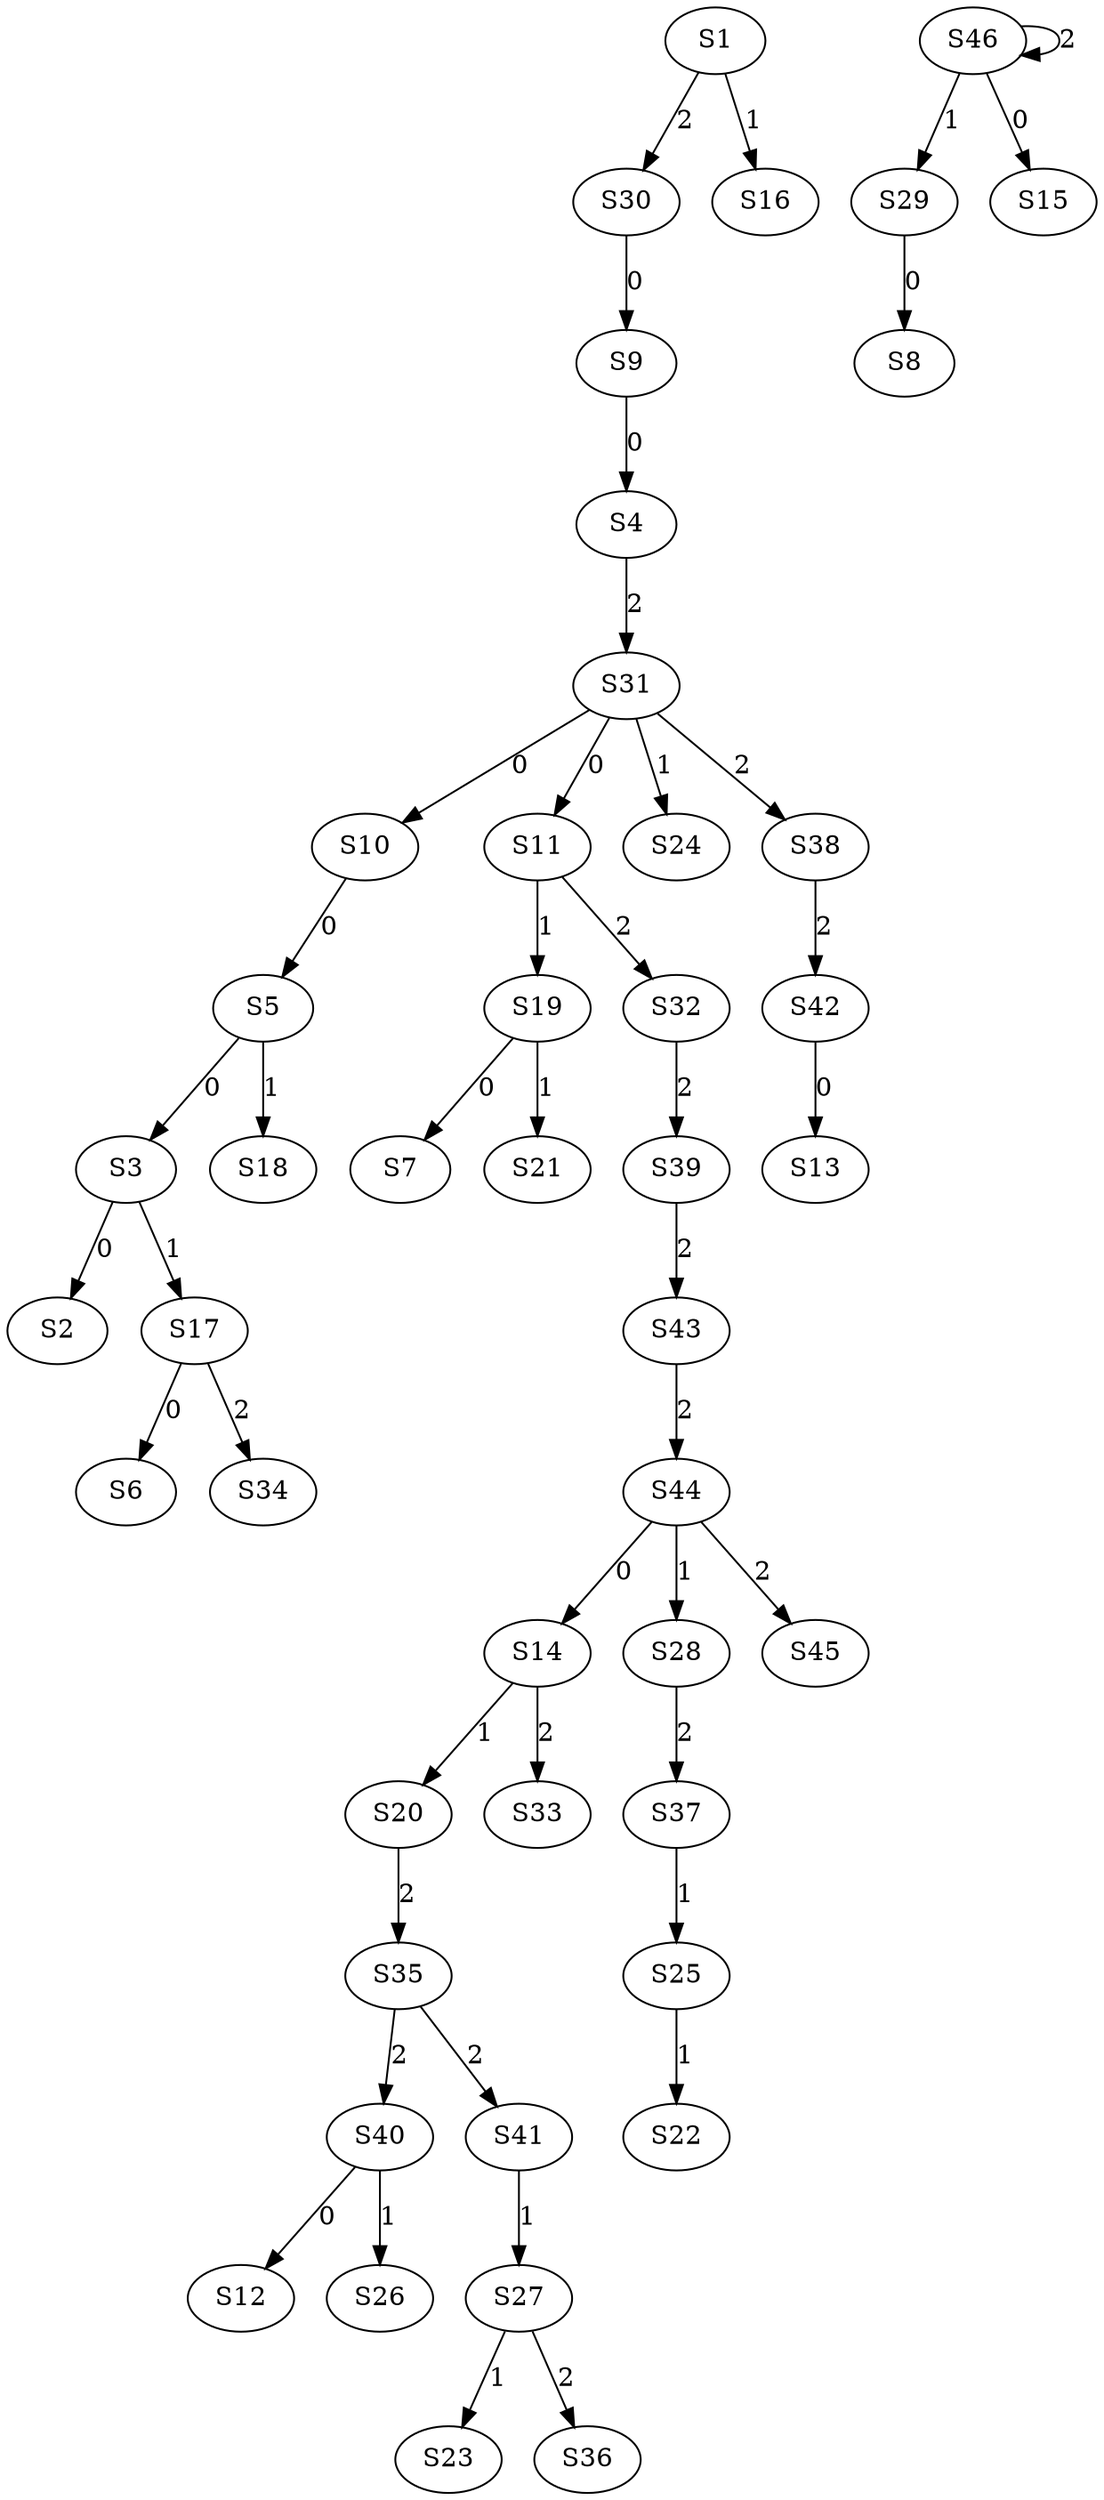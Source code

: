 strict digraph {
	S3 -> S2 [ label = 0 ];
	S5 -> S3 [ label = 0 ];
	S9 -> S4 [ label = 0 ];
	S10 -> S5 [ label = 0 ];
	S17 -> S6 [ label = 0 ];
	S19 -> S7 [ label = 0 ];
	S29 -> S8 [ label = 0 ];
	S30 -> S9 [ label = 0 ];
	S31 -> S10 [ label = 0 ];
	S31 -> S11 [ label = 0 ];
	S40 -> S12 [ label = 0 ];
	S42 -> S13 [ label = 0 ];
	S44 -> S14 [ label = 0 ];
	S46 -> S15 [ label = 0 ];
	S1 -> S16 [ label = 1 ];
	S3 -> S17 [ label = 1 ];
	S5 -> S18 [ label = 1 ];
	S11 -> S19 [ label = 1 ];
	S14 -> S20 [ label = 1 ];
	S19 -> S21 [ label = 1 ];
	S25 -> S22 [ label = 1 ];
	S27 -> S23 [ label = 1 ];
	S31 -> S24 [ label = 1 ];
	S37 -> S25 [ label = 1 ];
	S40 -> S26 [ label = 1 ];
	S41 -> S27 [ label = 1 ];
	S44 -> S28 [ label = 1 ];
	S46 -> S29 [ label = 1 ];
	S1 -> S30 [ label = 2 ];
	S4 -> S31 [ label = 2 ];
	S11 -> S32 [ label = 2 ];
	S14 -> S33 [ label = 2 ];
	S17 -> S34 [ label = 2 ];
	S20 -> S35 [ label = 2 ];
	S27 -> S36 [ label = 2 ];
	S28 -> S37 [ label = 2 ];
	S31 -> S38 [ label = 2 ];
	S32 -> S39 [ label = 2 ];
	S35 -> S40 [ label = 2 ];
	S35 -> S41 [ label = 2 ];
	S38 -> S42 [ label = 2 ];
	S39 -> S43 [ label = 2 ];
	S43 -> S44 [ label = 2 ];
	S44 -> S45 [ label = 2 ];
	S46 -> S46 [ label = 2 ];
}